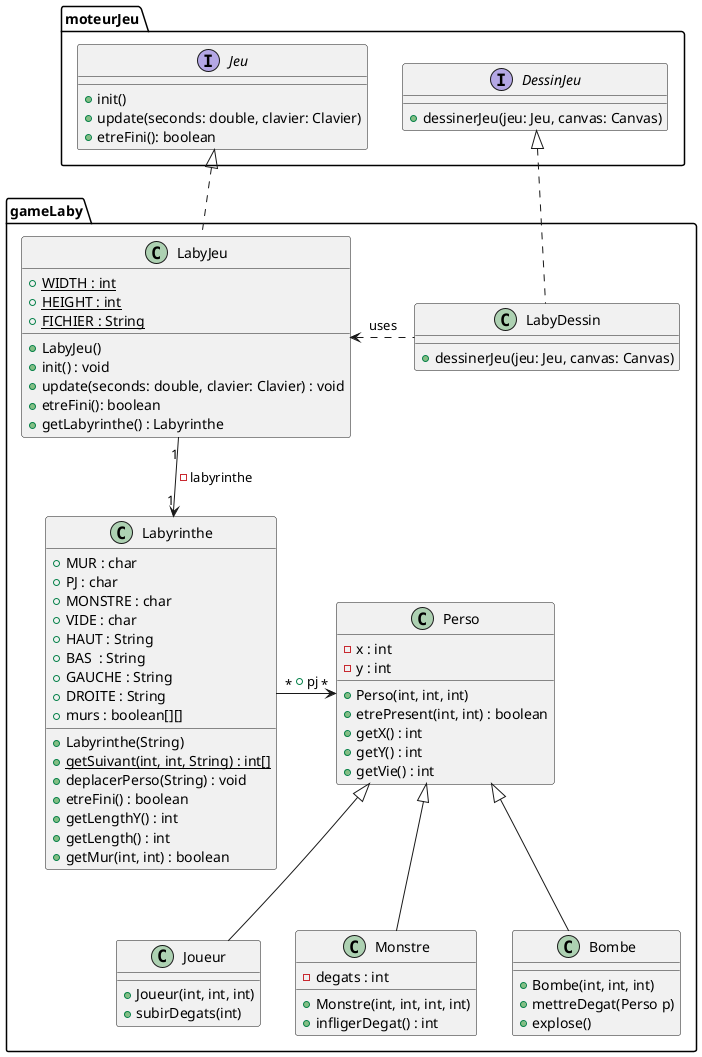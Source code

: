 @startuml
package moteurJeu {

interface Jeu{
+ init()
+ update(seconds: double, clavier: Clavier)
+ etreFini(): boolean
}


interface DessinJeu {
+ dessinerJeu(jeu: Jeu, canvas: Canvas)
}
}

package gameLaby{

class LabyJeu{
+ {static} WIDTH : int
+ {static} HEIGHT : int
+ {static} FICHIER : String
+ LabyJeu()
+ init() : void
+ update(seconds: double, clavier: Clavier) : void
+ etreFini(): boolean
+ getLabyrinthe() : Labyrinthe
}

class Labyrinthe {
  + MUR : char
  + PJ : char
  + MONSTRE : char
  + VIDE : char
  + HAUT : String
  + BAS  : String
  + GAUCHE : String
  + DROITE : String
  + murs : boolean[][]
  + Labyrinthe(String)
  + {static} getSuivant(int, int, String) : int[]
  + deplacerPerso(String) : void
  + etreFini() : boolean
  + getLengthY() : int
  + getLength() : int
  + getMur(int, int) : boolean
}


Jeu <|.. LabyJeu


LabyJeu "1" --> "1" Labyrinthe : -labyrinthe


class LabyDessin{
+ dessinerJeu(jeu: Jeu, canvas: Canvas)
}

DessinJeu <|.. LabyDessin
LabyJeu <. LabyDessin:uses

class Perso {
  - x : int
  - y : int
  + Perso(int, int, int)
  + etrePresent(int, int) : boolean
  + getX() : int
  + getY() : int
  + getVie() : int
}

class Joueur extends Perso{
  + Joueur(int, int, int)
  + subirDegats(int)
}

class Monstre extends Perso {
  - degats : int
  + Monstre(int, int, int, int)
  + infligerDegat() : int
}
class Bombe extends Perso {
  + Bombe(int, int, int)
  + mettreDegat(Perso p)
  + explose()
}
Labyrinthe "*" -> "*" Perso : + pj
}
@enduml
